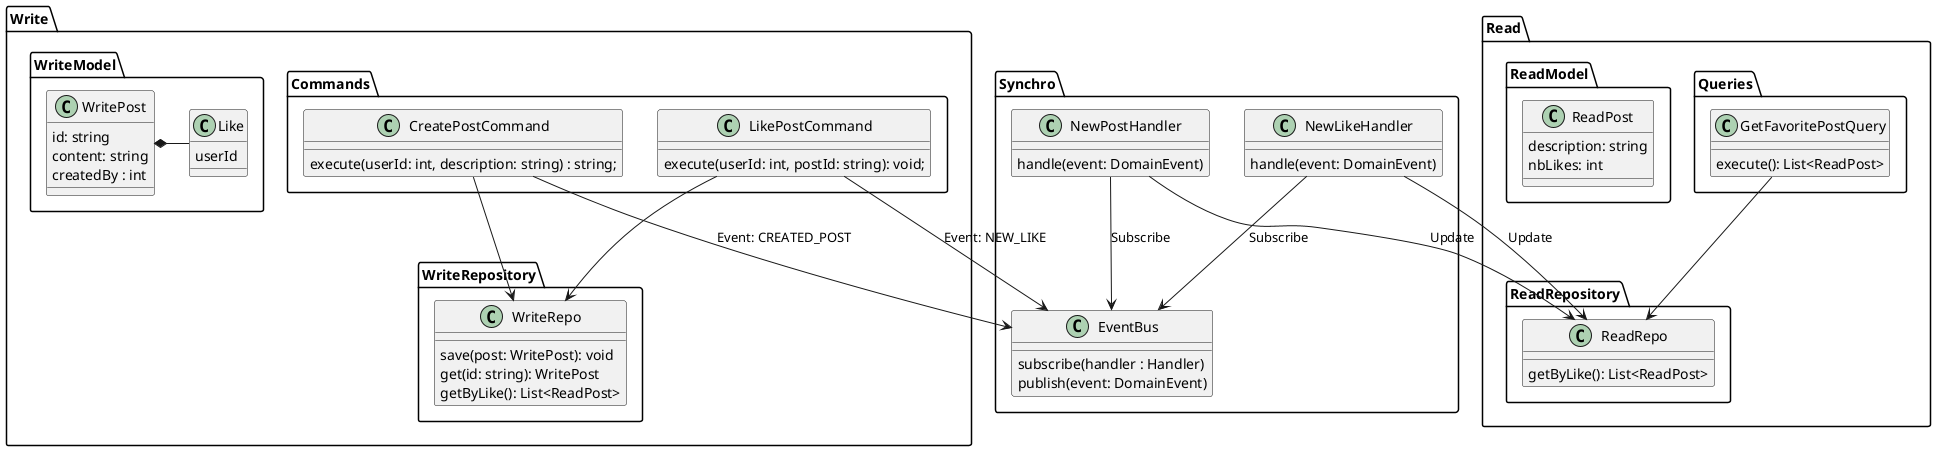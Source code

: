 @startuml
'https://plantuml.com/class-diagram

package Read {
  package Queries {
    class GetFavoritePostQuery {
      execute(): List<ReadPost>
    }
  }

  package ReadModel {
    class ReadPost {
      description: string
      nbLikes: int
    }
  }

  package ReadRepository {
    class ReadRepo {
      getByLike(): List<ReadPost>
    }
  }
}

package Write {
  package Commands {
    class CreatePostCommand {
      execute(userId: int, description: string) : string;
    }

    class LikePostCommand {
      execute(userId: int, postId: string): void;
    }
  }

  package WriteModel {
    class WritePost {
      id: string
      content: string
      createdBy : int
    }

    class Like {
      userId
    }

    WritePost *- Like
  }

  package WriteRepository {
    class WriteRepo {
      save(post: WritePost): void
      get(id: string): WritePost
      getByLike(): List<ReadPost>
    }
  }
}

package Synchro {
  class EventBus {
    subscribe(handler : Handler)
    publish(event: DomainEvent)
  }

  class NewPostHandler {
    handle(event: DomainEvent)
  }

  class NewLikeHandler {
    handle(event: DomainEvent)
  }
}

CreatePostCommand --> WriteRepo
LikePostCommand --> WriteRepo

GetFavoritePostQuery --> ReadRepo

CreatePostCommand --> EventBus : "Event: CREATED_POST"
LikePostCommand --> EventBus : "Event: NEW_LIKE"
NewPostHandler --> EventBus : "Subscribe"
NewPostHandler --> ReadRepo : "Update"
NewLikeHandler --> EventBus : "Subscribe"
NewLikeHandler --> ReadRepo : "Update"


@enduml
